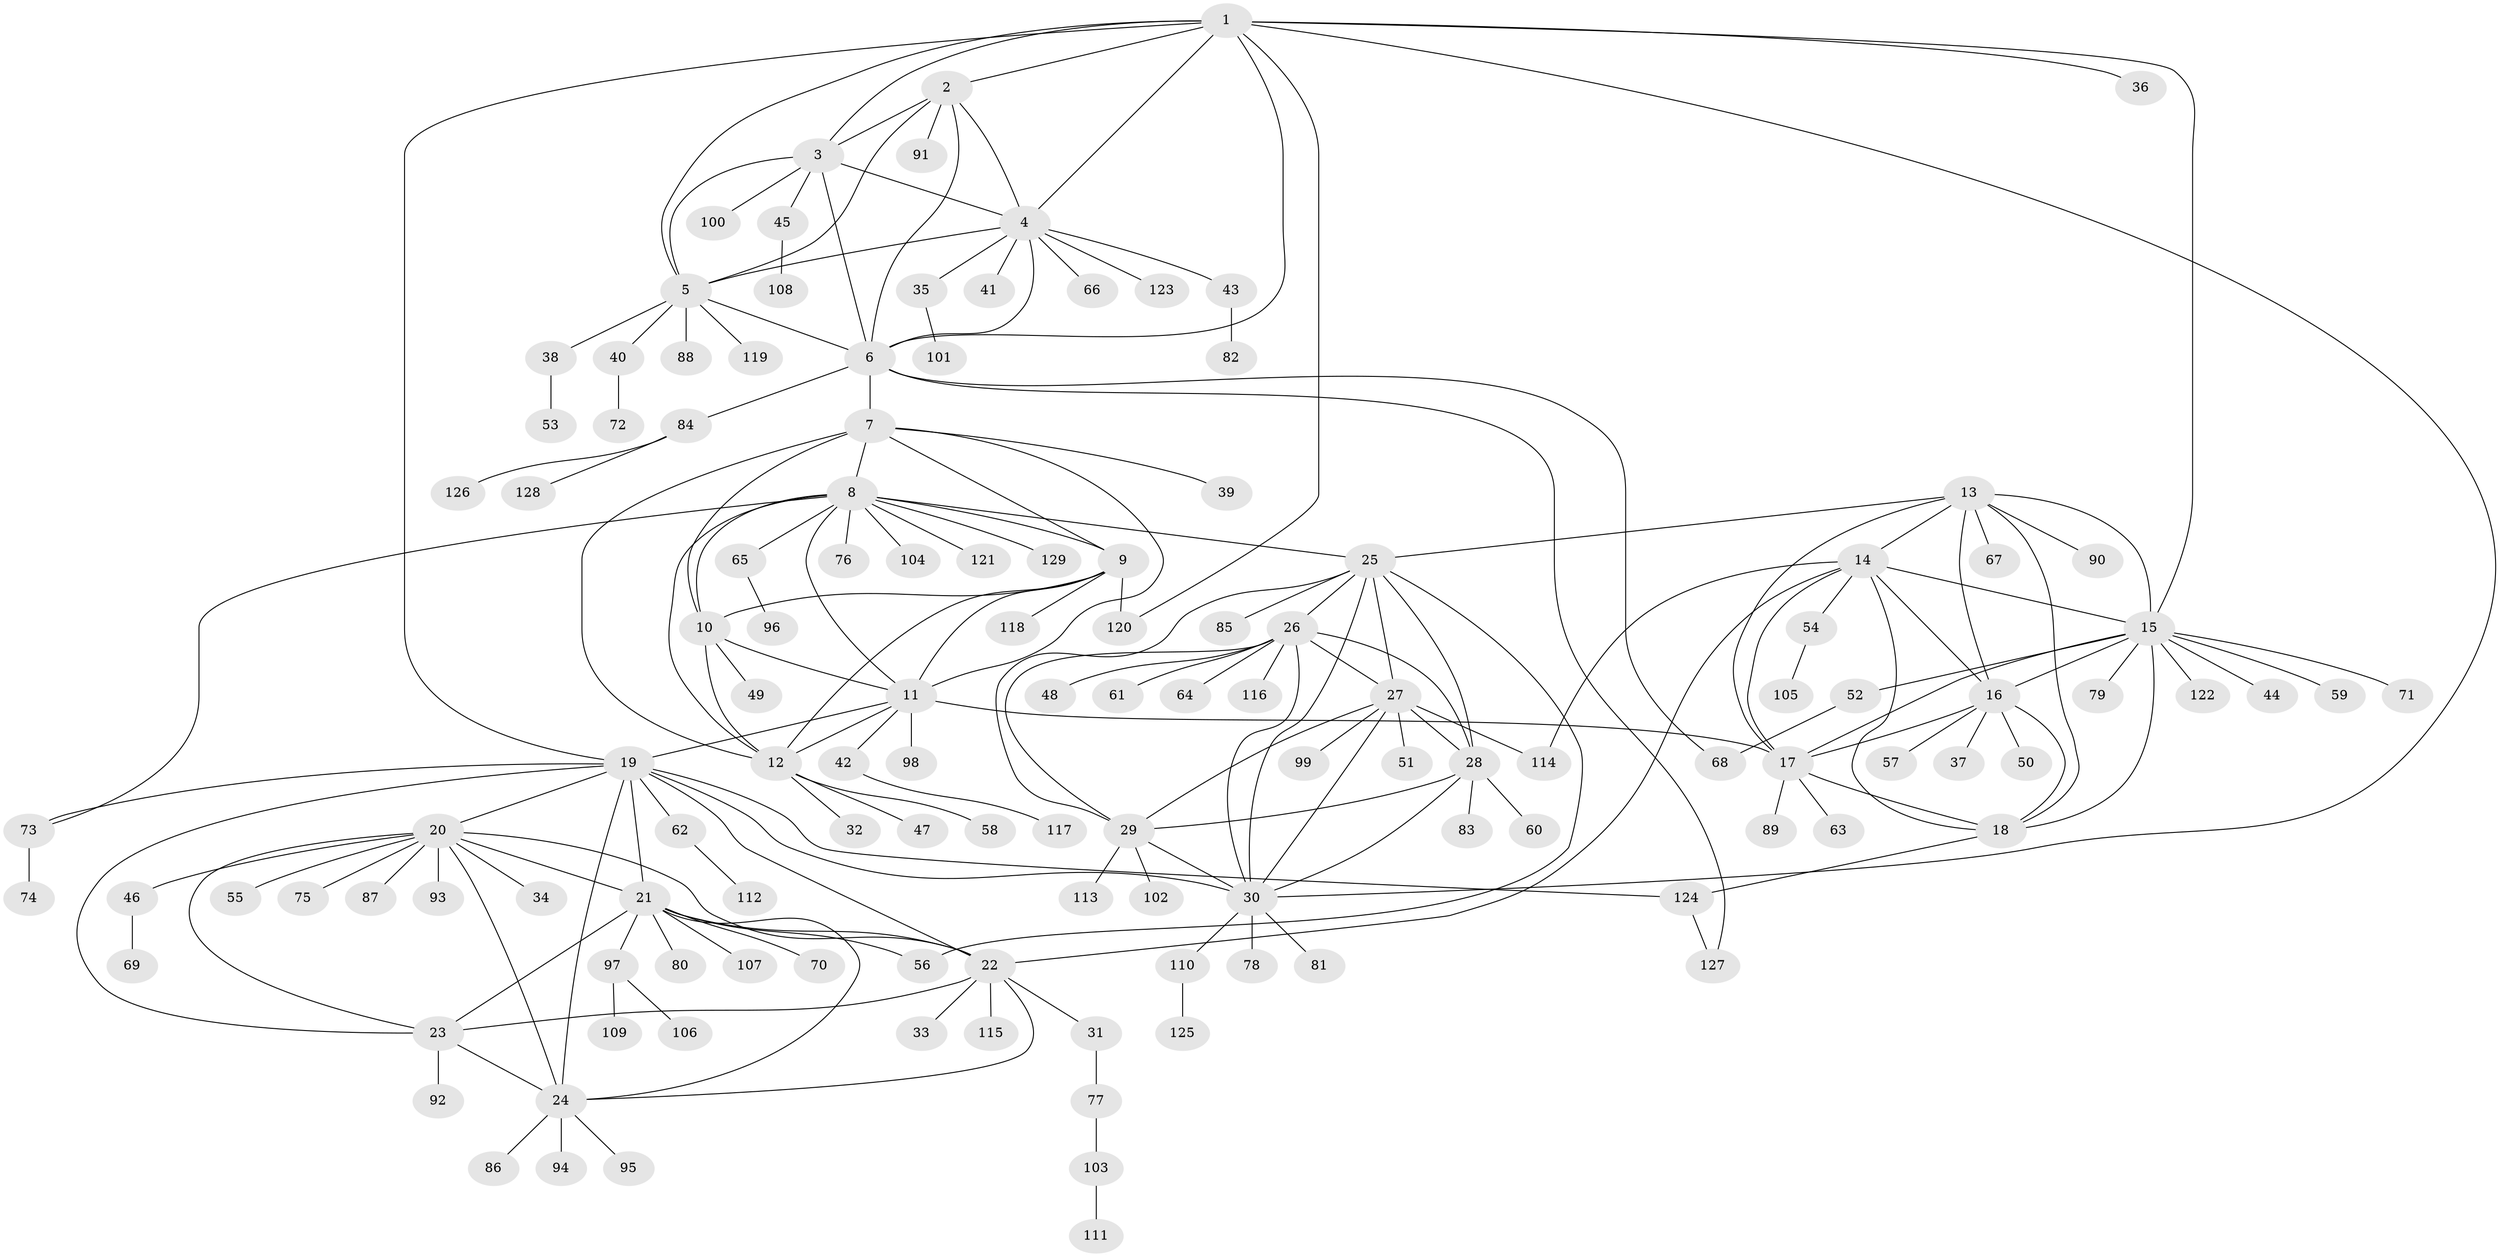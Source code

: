 // Generated by graph-tools (version 1.1) at 2025/02/03/09/25 03:02:34]
// undirected, 129 vertices, 191 edges
graph export_dot {
graph [start="1"]
  node [color=gray90,style=filled];
  1;
  2;
  3;
  4;
  5;
  6;
  7;
  8;
  9;
  10;
  11;
  12;
  13;
  14;
  15;
  16;
  17;
  18;
  19;
  20;
  21;
  22;
  23;
  24;
  25;
  26;
  27;
  28;
  29;
  30;
  31;
  32;
  33;
  34;
  35;
  36;
  37;
  38;
  39;
  40;
  41;
  42;
  43;
  44;
  45;
  46;
  47;
  48;
  49;
  50;
  51;
  52;
  53;
  54;
  55;
  56;
  57;
  58;
  59;
  60;
  61;
  62;
  63;
  64;
  65;
  66;
  67;
  68;
  69;
  70;
  71;
  72;
  73;
  74;
  75;
  76;
  77;
  78;
  79;
  80;
  81;
  82;
  83;
  84;
  85;
  86;
  87;
  88;
  89;
  90;
  91;
  92;
  93;
  94;
  95;
  96;
  97;
  98;
  99;
  100;
  101;
  102;
  103;
  104;
  105;
  106;
  107;
  108;
  109;
  110;
  111;
  112;
  113;
  114;
  115;
  116;
  117;
  118;
  119;
  120;
  121;
  122;
  123;
  124;
  125;
  126;
  127;
  128;
  129;
  1 -- 2;
  1 -- 3;
  1 -- 4;
  1 -- 5;
  1 -- 6;
  1 -- 15;
  1 -- 19;
  1 -- 30;
  1 -- 36;
  1 -- 120;
  2 -- 3;
  2 -- 4;
  2 -- 5;
  2 -- 6;
  2 -- 91;
  3 -- 4;
  3 -- 5;
  3 -- 6;
  3 -- 45;
  3 -- 100;
  4 -- 5;
  4 -- 6;
  4 -- 35;
  4 -- 41;
  4 -- 43;
  4 -- 66;
  4 -- 123;
  5 -- 6;
  5 -- 38;
  5 -- 40;
  5 -- 88;
  5 -- 119;
  6 -- 7;
  6 -- 68;
  6 -- 84;
  6 -- 127;
  7 -- 8;
  7 -- 9;
  7 -- 10;
  7 -- 11;
  7 -- 12;
  7 -- 39;
  8 -- 9;
  8 -- 10;
  8 -- 11;
  8 -- 12;
  8 -- 25;
  8 -- 65;
  8 -- 73;
  8 -- 76;
  8 -- 104;
  8 -- 121;
  8 -- 129;
  9 -- 10;
  9 -- 11;
  9 -- 12;
  9 -- 118;
  9 -- 120;
  10 -- 11;
  10 -- 12;
  10 -- 49;
  11 -- 12;
  11 -- 17;
  11 -- 19;
  11 -- 42;
  11 -- 98;
  12 -- 32;
  12 -- 47;
  12 -- 58;
  13 -- 14;
  13 -- 15;
  13 -- 16;
  13 -- 17;
  13 -- 18;
  13 -- 25;
  13 -- 67;
  13 -- 90;
  14 -- 15;
  14 -- 16;
  14 -- 17;
  14 -- 18;
  14 -- 22;
  14 -- 54;
  14 -- 114;
  15 -- 16;
  15 -- 17;
  15 -- 18;
  15 -- 44;
  15 -- 52;
  15 -- 59;
  15 -- 71;
  15 -- 79;
  15 -- 122;
  16 -- 17;
  16 -- 18;
  16 -- 37;
  16 -- 50;
  16 -- 57;
  17 -- 18;
  17 -- 63;
  17 -- 89;
  18 -- 124;
  19 -- 20;
  19 -- 21;
  19 -- 22;
  19 -- 23;
  19 -- 24;
  19 -- 30;
  19 -- 62;
  19 -- 73;
  19 -- 124;
  20 -- 21;
  20 -- 22;
  20 -- 23;
  20 -- 24;
  20 -- 34;
  20 -- 46;
  20 -- 55;
  20 -- 75;
  20 -- 87;
  20 -- 93;
  21 -- 22;
  21 -- 23;
  21 -- 24;
  21 -- 56;
  21 -- 70;
  21 -- 80;
  21 -- 97;
  21 -- 107;
  22 -- 23;
  22 -- 24;
  22 -- 31;
  22 -- 33;
  22 -- 115;
  23 -- 24;
  23 -- 92;
  24 -- 86;
  24 -- 94;
  24 -- 95;
  25 -- 26;
  25 -- 27;
  25 -- 28;
  25 -- 29;
  25 -- 30;
  25 -- 56;
  25 -- 85;
  26 -- 27;
  26 -- 28;
  26 -- 29;
  26 -- 30;
  26 -- 48;
  26 -- 61;
  26 -- 64;
  26 -- 116;
  27 -- 28;
  27 -- 29;
  27 -- 30;
  27 -- 51;
  27 -- 99;
  27 -- 114;
  28 -- 29;
  28 -- 30;
  28 -- 60;
  28 -- 83;
  29 -- 30;
  29 -- 102;
  29 -- 113;
  30 -- 78;
  30 -- 81;
  30 -- 110;
  31 -- 77;
  35 -- 101;
  38 -- 53;
  40 -- 72;
  42 -- 117;
  43 -- 82;
  45 -- 108;
  46 -- 69;
  52 -- 68;
  54 -- 105;
  62 -- 112;
  65 -- 96;
  73 -- 74;
  77 -- 103;
  84 -- 126;
  84 -- 128;
  97 -- 106;
  97 -- 109;
  103 -- 111;
  110 -- 125;
  124 -- 127;
}
